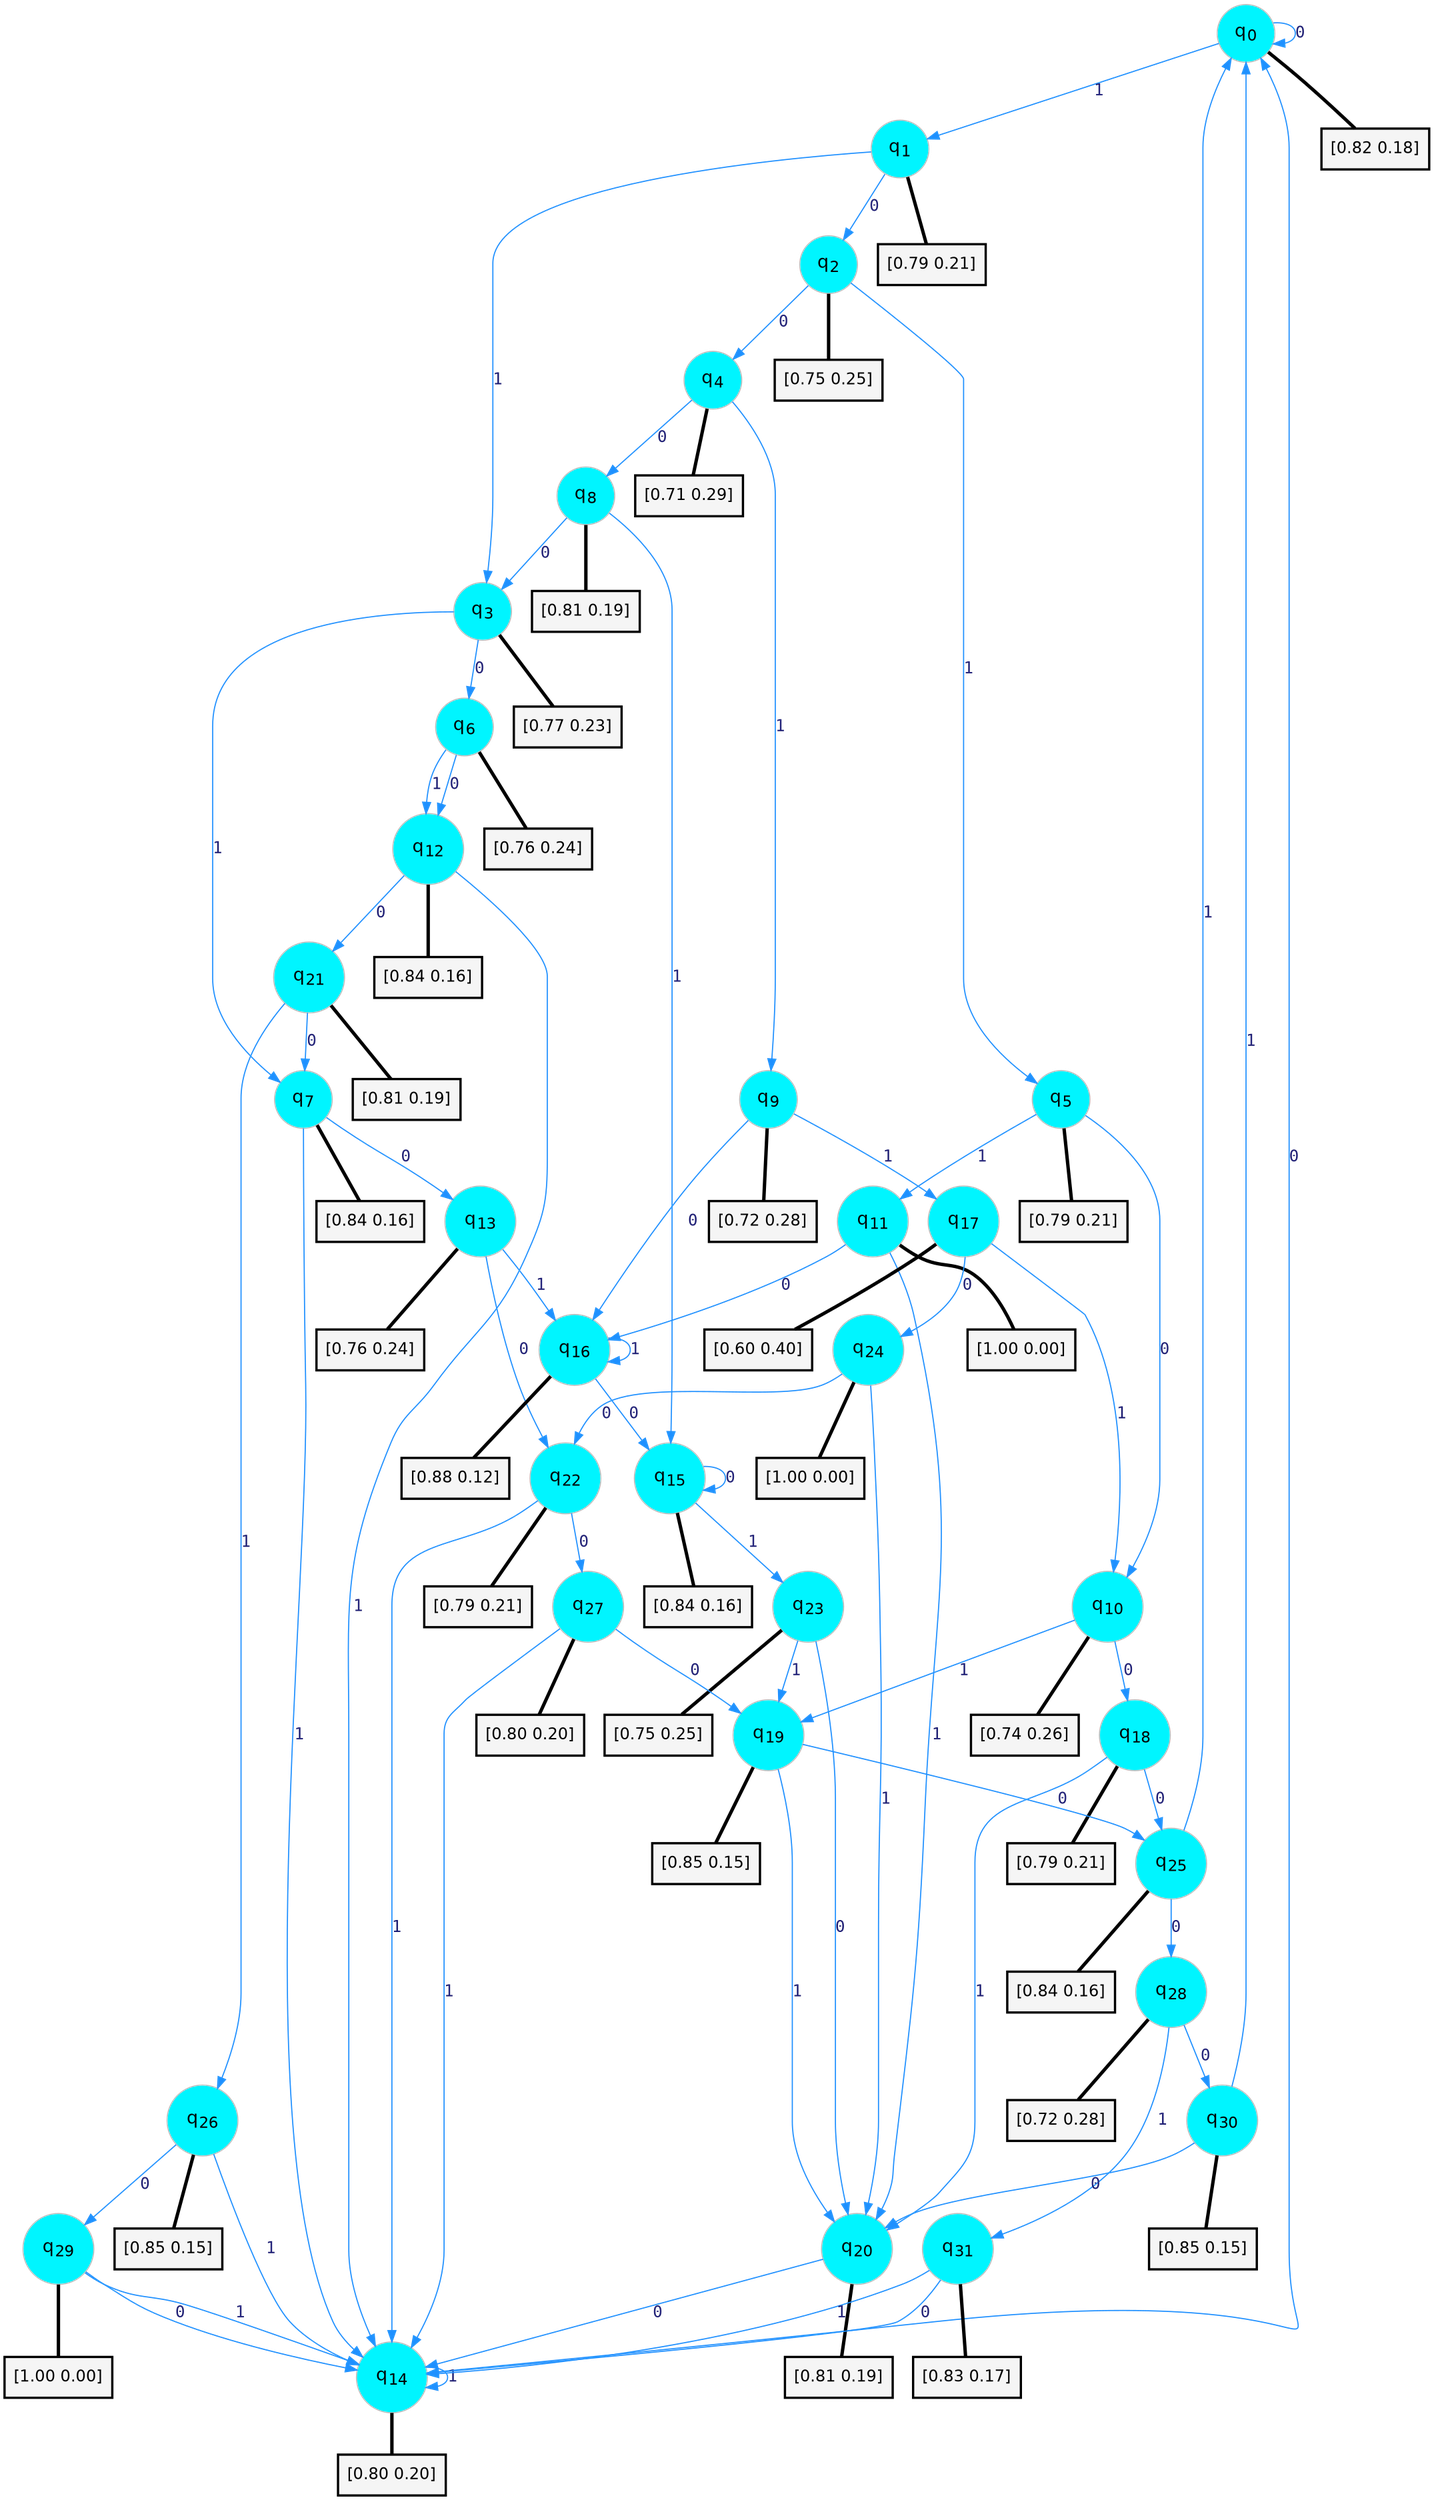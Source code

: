 digraph G {
graph [
bgcolor=transparent, dpi=300, rankdir=TD, size="40,25"];
node [
color=gray, fillcolor=turquoise1, fontcolor=black, fontname=Helvetica, fontsize=16, fontweight=bold, shape=circle, style=filled];
edge [
arrowsize=1, color=dodgerblue1, fontcolor=midnightblue, fontname=courier, fontweight=bold, penwidth=1, style=solid, weight=20];
0[label=<q<SUB>0</SUB>>];
1[label=<q<SUB>1</SUB>>];
2[label=<q<SUB>2</SUB>>];
3[label=<q<SUB>3</SUB>>];
4[label=<q<SUB>4</SUB>>];
5[label=<q<SUB>5</SUB>>];
6[label=<q<SUB>6</SUB>>];
7[label=<q<SUB>7</SUB>>];
8[label=<q<SUB>8</SUB>>];
9[label=<q<SUB>9</SUB>>];
10[label=<q<SUB>10</SUB>>];
11[label=<q<SUB>11</SUB>>];
12[label=<q<SUB>12</SUB>>];
13[label=<q<SUB>13</SUB>>];
14[label=<q<SUB>14</SUB>>];
15[label=<q<SUB>15</SUB>>];
16[label=<q<SUB>16</SUB>>];
17[label=<q<SUB>17</SUB>>];
18[label=<q<SUB>18</SUB>>];
19[label=<q<SUB>19</SUB>>];
20[label=<q<SUB>20</SUB>>];
21[label=<q<SUB>21</SUB>>];
22[label=<q<SUB>22</SUB>>];
23[label=<q<SUB>23</SUB>>];
24[label=<q<SUB>24</SUB>>];
25[label=<q<SUB>25</SUB>>];
26[label=<q<SUB>26</SUB>>];
27[label=<q<SUB>27</SUB>>];
28[label=<q<SUB>28</SUB>>];
29[label=<q<SUB>29</SUB>>];
30[label=<q<SUB>30</SUB>>];
31[label=<q<SUB>31</SUB>>];
32[label="[0.82 0.18]", shape=box,fontcolor=black, fontname=Helvetica, fontsize=14, penwidth=2, fillcolor=whitesmoke,color=black];
33[label="[0.79 0.21]", shape=box,fontcolor=black, fontname=Helvetica, fontsize=14, penwidth=2, fillcolor=whitesmoke,color=black];
34[label="[0.75 0.25]", shape=box,fontcolor=black, fontname=Helvetica, fontsize=14, penwidth=2, fillcolor=whitesmoke,color=black];
35[label="[0.77 0.23]", shape=box,fontcolor=black, fontname=Helvetica, fontsize=14, penwidth=2, fillcolor=whitesmoke,color=black];
36[label="[0.71 0.29]", shape=box,fontcolor=black, fontname=Helvetica, fontsize=14, penwidth=2, fillcolor=whitesmoke,color=black];
37[label="[0.79 0.21]", shape=box,fontcolor=black, fontname=Helvetica, fontsize=14, penwidth=2, fillcolor=whitesmoke,color=black];
38[label="[0.76 0.24]", shape=box,fontcolor=black, fontname=Helvetica, fontsize=14, penwidth=2, fillcolor=whitesmoke,color=black];
39[label="[0.84 0.16]", shape=box,fontcolor=black, fontname=Helvetica, fontsize=14, penwidth=2, fillcolor=whitesmoke,color=black];
40[label="[0.81 0.19]", shape=box,fontcolor=black, fontname=Helvetica, fontsize=14, penwidth=2, fillcolor=whitesmoke,color=black];
41[label="[0.72 0.28]", shape=box,fontcolor=black, fontname=Helvetica, fontsize=14, penwidth=2, fillcolor=whitesmoke,color=black];
42[label="[0.74 0.26]", shape=box,fontcolor=black, fontname=Helvetica, fontsize=14, penwidth=2, fillcolor=whitesmoke,color=black];
43[label="[1.00 0.00]", shape=box,fontcolor=black, fontname=Helvetica, fontsize=14, penwidth=2, fillcolor=whitesmoke,color=black];
44[label="[0.84 0.16]", shape=box,fontcolor=black, fontname=Helvetica, fontsize=14, penwidth=2, fillcolor=whitesmoke,color=black];
45[label="[0.76 0.24]", shape=box,fontcolor=black, fontname=Helvetica, fontsize=14, penwidth=2, fillcolor=whitesmoke,color=black];
46[label="[0.80 0.20]", shape=box,fontcolor=black, fontname=Helvetica, fontsize=14, penwidth=2, fillcolor=whitesmoke,color=black];
47[label="[0.84 0.16]", shape=box,fontcolor=black, fontname=Helvetica, fontsize=14, penwidth=2, fillcolor=whitesmoke,color=black];
48[label="[0.88 0.12]", shape=box,fontcolor=black, fontname=Helvetica, fontsize=14, penwidth=2, fillcolor=whitesmoke,color=black];
49[label="[0.60 0.40]", shape=box,fontcolor=black, fontname=Helvetica, fontsize=14, penwidth=2, fillcolor=whitesmoke,color=black];
50[label="[0.79 0.21]", shape=box,fontcolor=black, fontname=Helvetica, fontsize=14, penwidth=2, fillcolor=whitesmoke,color=black];
51[label="[0.85 0.15]", shape=box,fontcolor=black, fontname=Helvetica, fontsize=14, penwidth=2, fillcolor=whitesmoke,color=black];
52[label="[0.81 0.19]", shape=box,fontcolor=black, fontname=Helvetica, fontsize=14, penwidth=2, fillcolor=whitesmoke,color=black];
53[label="[0.81 0.19]", shape=box,fontcolor=black, fontname=Helvetica, fontsize=14, penwidth=2, fillcolor=whitesmoke,color=black];
54[label="[0.79 0.21]", shape=box,fontcolor=black, fontname=Helvetica, fontsize=14, penwidth=2, fillcolor=whitesmoke,color=black];
55[label="[0.75 0.25]", shape=box,fontcolor=black, fontname=Helvetica, fontsize=14, penwidth=2, fillcolor=whitesmoke,color=black];
56[label="[1.00 0.00]", shape=box,fontcolor=black, fontname=Helvetica, fontsize=14, penwidth=2, fillcolor=whitesmoke,color=black];
57[label="[0.84 0.16]", shape=box,fontcolor=black, fontname=Helvetica, fontsize=14, penwidth=2, fillcolor=whitesmoke,color=black];
58[label="[0.85 0.15]", shape=box,fontcolor=black, fontname=Helvetica, fontsize=14, penwidth=2, fillcolor=whitesmoke,color=black];
59[label="[0.80 0.20]", shape=box,fontcolor=black, fontname=Helvetica, fontsize=14, penwidth=2, fillcolor=whitesmoke,color=black];
60[label="[0.72 0.28]", shape=box,fontcolor=black, fontname=Helvetica, fontsize=14, penwidth=2, fillcolor=whitesmoke,color=black];
61[label="[1.00 0.00]", shape=box,fontcolor=black, fontname=Helvetica, fontsize=14, penwidth=2, fillcolor=whitesmoke,color=black];
62[label="[0.85 0.15]", shape=box,fontcolor=black, fontname=Helvetica, fontsize=14, penwidth=2, fillcolor=whitesmoke,color=black];
63[label="[0.83 0.17]", shape=box,fontcolor=black, fontname=Helvetica, fontsize=14, penwidth=2, fillcolor=whitesmoke,color=black];
0->0 [label=0];
0->1 [label=1];
0->32 [arrowhead=none, penwidth=3,color=black];
1->2 [label=0];
1->3 [label=1];
1->33 [arrowhead=none, penwidth=3,color=black];
2->4 [label=0];
2->5 [label=1];
2->34 [arrowhead=none, penwidth=3,color=black];
3->6 [label=0];
3->7 [label=1];
3->35 [arrowhead=none, penwidth=3,color=black];
4->8 [label=0];
4->9 [label=1];
4->36 [arrowhead=none, penwidth=3,color=black];
5->10 [label=0];
5->11 [label=1];
5->37 [arrowhead=none, penwidth=3,color=black];
6->12 [label=0];
6->12 [label=1];
6->38 [arrowhead=none, penwidth=3,color=black];
7->13 [label=0];
7->14 [label=1];
7->39 [arrowhead=none, penwidth=3,color=black];
8->3 [label=0];
8->15 [label=1];
8->40 [arrowhead=none, penwidth=3,color=black];
9->16 [label=0];
9->17 [label=1];
9->41 [arrowhead=none, penwidth=3,color=black];
10->18 [label=0];
10->19 [label=1];
10->42 [arrowhead=none, penwidth=3,color=black];
11->16 [label=0];
11->20 [label=1];
11->43 [arrowhead=none, penwidth=3,color=black];
12->21 [label=0];
12->14 [label=1];
12->44 [arrowhead=none, penwidth=3,color=black];
13->22 [label=0];
13->16 [label=1];
13->45 [arrowhead=none, penwidth=3,color=black];
14->0 [label=0];
14->14 [label=1];
14->46 [arrowhead=none, penwidth=3,color=black];
15->15 [label=0];
15->23 [label=1];
15->47 [arrowhead=none, penwidth=3,color=black];
16->15 [label=0];
16->16 [label=1];
16->48 [arrowhead=none, penwidth=3,color=black];
17->24 [label=0];
17->10 [label=1];
17->49 [arrowhead=none, penwidth=3,color=black];
18->25 [label=0];
18->20 [label=1];
18->50 [arrowhead=none, penwidth=3,color=black];
19->25 [label=0];
19->20 [label=1];
19->51 [arrowhead=none, penwidth=3,color=black];
20->14 [label=0];
20->52 [arrowhead=none, penwidth=3,color=black];
21->7 [label=0];
21->26 [label=1];
21->53 [arrowhead=none, penwidth=3,color=black];
22->27 [label=0];
22->14 [label=1];
22->54 [arrowhead=none, penwidth=3,color=black];
23->20 [label=0];
23->19 [label=1];
23->55 [arrowhead=none, penwidth=3,color=black];
24->22 [label=0];
24->20 [label=1];
24->56 [arrowhead=none, penwidth=3,color=black];
25->28 [label=0];
25->0 [label=1];
25->57 [arrowhead=none, penwidth=3,color=black];
26->29 [label=0];
26->14 [label=1];
26->58 [arrowhead=none, penwidth=3,color=black];
27->19 [label=0];
27->14 [label=1];
27->59 [arrowhead=none, penwidth=3,color=black];
28->30 [label=0];
28->31 [label=1];
28->60 [arrowhead=none, penwidth=3,color=black];
29->14 [label=0];
29->14 [label=1];
29->61 [arrowhead=none, penwidth=3,color=black];
30->20 [label=0];
30->0 [label=1];
30->62 [arrowhead=none, penwidth=3,color=black];
31->14 [label=0];
31->14 [label=1];
31->63 [arrowhead=none, penwidth=3,color=black];
}
